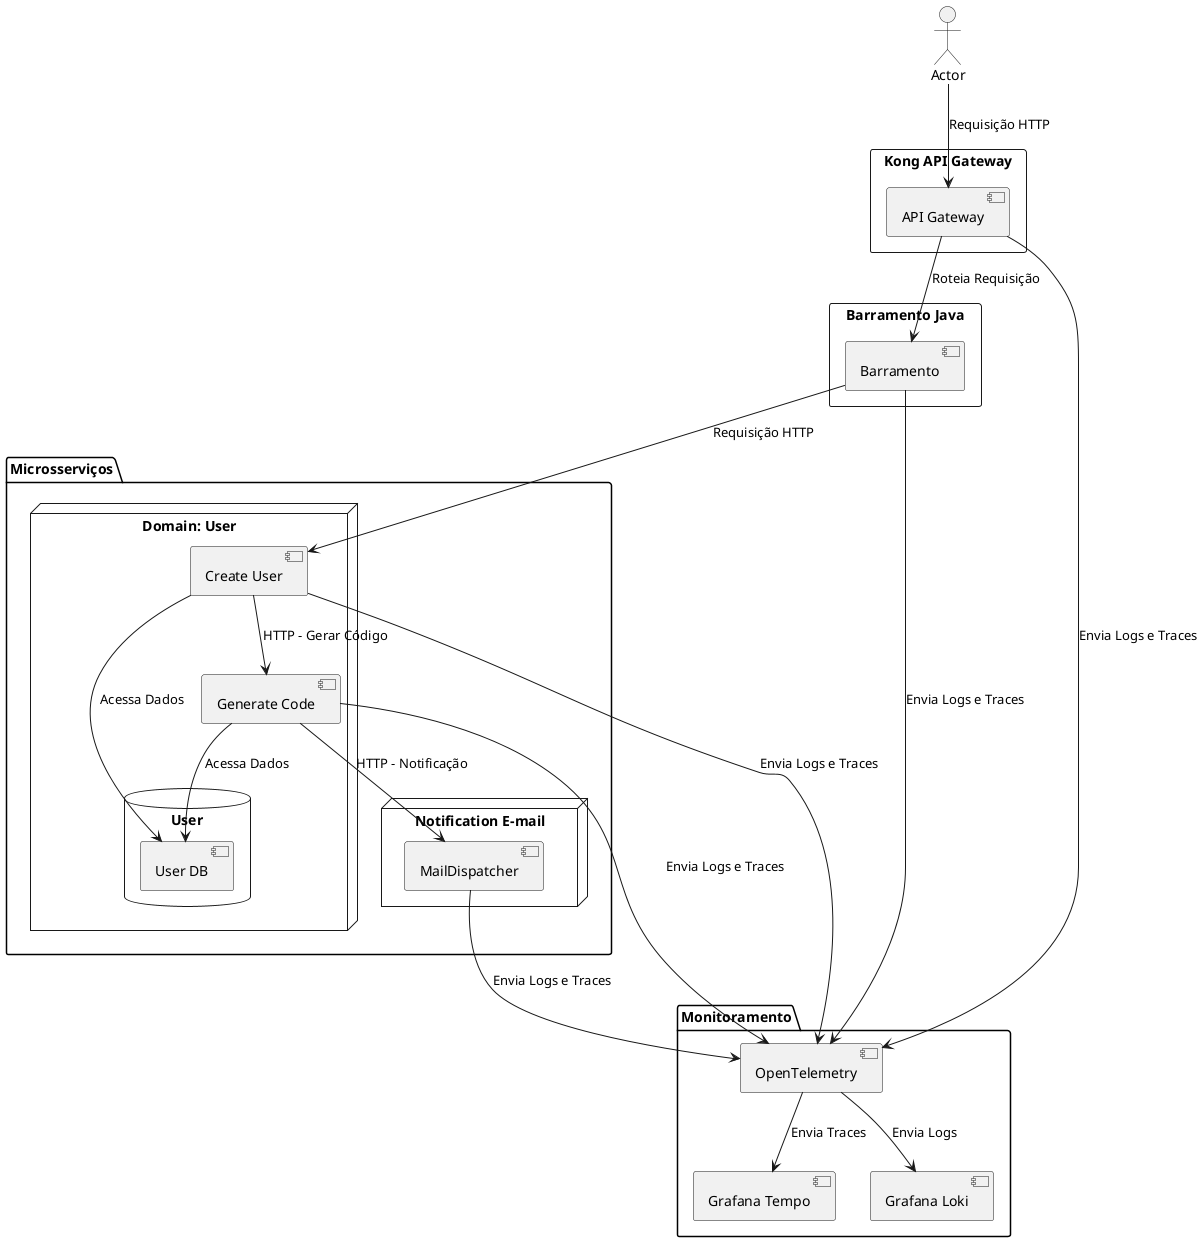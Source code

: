 @startuml
actor Actor

rectangle "Kong API Gateway" {
    [API Gateway]
}

rectangle "Barramento Java" {
    [Barramento]
}

package "Microsserviços" {
    node "Domain: User" {
        [Create User]
        [Generate Code]
        database "User" {
            [User DB]
        }   
    }
    node "Notification E-mail" {
        [MailDispatcher]
    }
}

package "Monitoramento" {
    [OpenTelemetry]
    [Grafana Tempo]
    [Grafana Loki]
}

Actor --> [API Gateway] : Requisição HTTP
[API Gateway] --> [Barramento] : Roteia Requisição
[Barramento] --> [Create User] : Requisição HTTP

[Create User] --> [User DB] : Acessa Dados
[Generate Code] --> [User DB]: Acessa Dados

[Create User] --> [Generate Code]: HTTP - Gerar Código

[Generate Code] --> [MailDispatcher]: HTTP - Notificação

[Create User] --> [OpenTelemetry] : Envia Logs e Traces
[Generate Code] --> [OpenTelemetry] : Envia Logs e Traces
[Barramento] --> [OpenTelemetry] : Envia Logs e Traces
[API Gateway] --> [OpenTelemetry] : Envia Logs e Traces
[MailDispatcher] --> [OpenTelemetry] : Envia Logs e Traces

[OpenTelemetry] --> [Grafana Tempo] : Envia Traces
[OpenTelemetry] --> [Grafana Loki] : Envia Logs
@enduml

